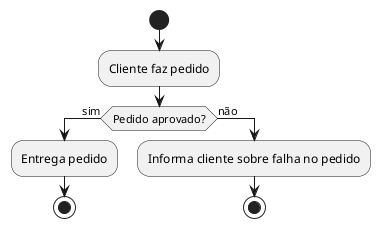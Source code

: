 @startuml
start
:Cliente faz pedido;
if (Pedido aprovado?) then (sim)
    :Entrega pedido;
    stop
else (não)
    :Informa cliente sobre falha no pedido;
    stop
endif
@enduml